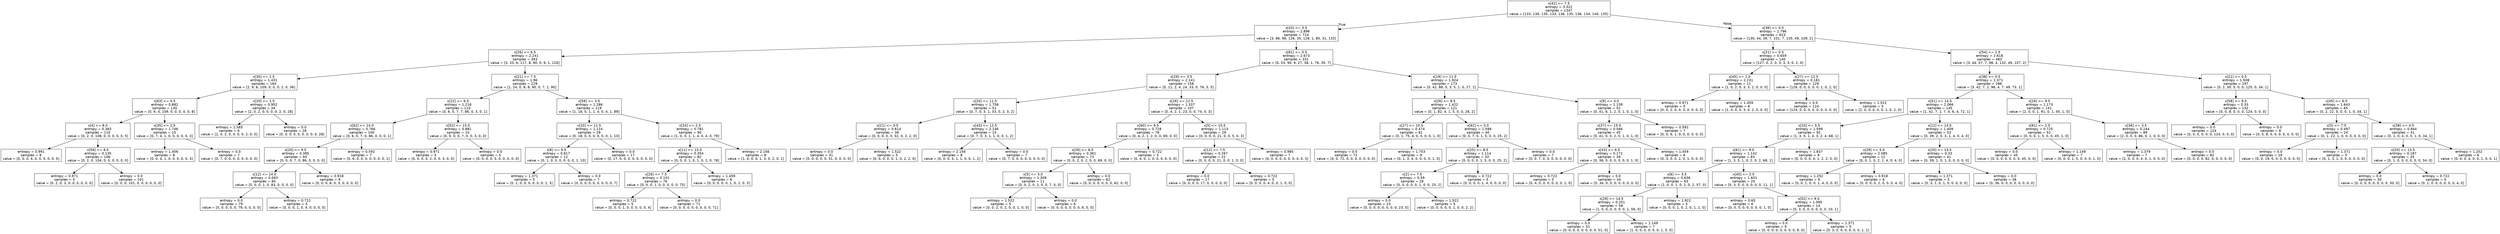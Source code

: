 digraph Tree {
node [shape=box, fontname="helvetica"] ;
edge [fontname="helvetica"] ;
0 [label="x[42] <= 7.5\nentropy = 3.322\nsamples = 1347\nvalue = [133, 130, 135, 133, 136, 135, 136, 134, 140, 135]"] ;
1 [label="x[43] <= 3.5\nentropy = 2.896\nsamples = 724\nvalue = [3, 86, 96, 126, 35, 128, 1, 85, 31, 133]"] ;
0 -> 1 [labeldistance=2.5, labelangle=45, headlabel="True"] ;
2 [label="x[26] <= 6.5\nentropy = 2.241\nsamples = 393\nvalue = [3, 33, 6, 117, 8, 90, 0, 9, 1, 126]"] ;
1 -> 2 ;
3 [label="x[30] <= 1.5\nentropy = 1.431\nsamples = 164\nvalue = [2, 9, 6, 109, 0, 0, 0, 2, 0, 36]"] ;
2 -> 3 ;
4 [label="x[63] <= 0.5\nentropy = 0.882\nsamples = 130\nvalue = [0, 9, 4, 109, 0, 0, 0, 0, 0, 8]"] ;
3 -> 4 ;
5 [label="x[4] <= 8.0\nentropy = 0.383\nsamples = 115\nvalue = [0, 2, 0, 108, 0, 0, 0, 0, 0, 5]"] ;
4 -> 5 ;
6 [label="entropy = 0.991\nsamples = 9\nvalue = [0, 0, 0, 4, 0, 0, 0, 0, 0, 5]"] ;
5 -> 6 ;
7 [label="x[59] <= 8.5\nentropy = 0.135\nsamples = 106\nvalue = [0, 2, 0, 104, 0, 0, 0, 0, 0, 0]"] ;
5 -> 7 ;
8 [label="entropy = 0.971\nsamples = 5\nvalue = [0, 2, 0, 3, 0, 0, 0, 0, 0, 0]"] ;
7 -> 8 ;
9 [label="entropy = 0.0\nsamples = 101\nvalue = [0, 0, 0, 101, 0, 0, 0, 0, 0, 0]"] ;
7 -> 9 ;
10 [label="x[35] <= 2.5\nentropy = 1.746\nsamples = 15\nvalue = [0, 7, 4, 1, 0, 0, 0, 0, 0, 3]"] ;
4 -> 10 ;
11 [label="entropy = 1.406\nsamples = 8\nvalue = [0, 0, 4, 1, 0, 0, 0, 0, 0, 3]"] ;
10 -> 11 ;
12 [label="entropy = 0.0\nsamples = 7\nvalue = [0, 7, 0, 0, 0, 0, 0, 0, 0, 0]"] ;
10 -> 12 ;
13 [label="x[20] <= 1.5\nentropy = 0.952\nsamples = 34\nvalue = [2, 0, 2, 0, 0, 0, 0, 2, 0, 28]"] ;
3 -> 13 ;
14 [label="entropy = 1.585\nsamples = 6\nvalue = [2, 0, 2, 0, 0, 0, 0, 2, 0, 0]"] ;
13 -> 14 ;
15 [label="entropy = 0.0\nsamples = 28\nvalue = [0, 0, 0, 0, 0, 0, 0, 0, 0, 28]"] ;
13 -> 15 ;
16 [label="x[21] <= 7.5\nentropy = 1.96\nsamples = 229\nvalue = [1, 24, 0, 8, 8, 90, 0, 7, 1, 90]"] ;
2 -> 16 ;
17 [label="x[22] <= 6.0\nentropy = 1.216\nsamples = 110\nvalue = [0, 6, 0, 7, 7, 86, 0, 3, 0, 1]"] ;
16 -> 17 ;
18 [label="x[62] <= 14.0\nentropy = 0.766\nsamples = 100\nvalue = [0, 6, 0, 7, 0, 86, 0, 0, 0, 1]"] ;
17 -> 18 ;
19 [label="x[20] <= 9.5\nentropy = 0.385\nsamples = 93\nvalue = [0, 0, 0, 7, 0, 86, 0, 0, 0, 0]"] ;
18 -> 19 ;
20 [label="x[12] <= 14.0\nentropy = 0.093\nsamples = 84\nvalue = [0, 0, 0, 1, 0, 83, 0, 0, 0, 0]"] ;
19 -> 20 ;
21 [label="entropy = 0.0\nsamples = 79\nvalue = [0, 0, 0, 0, 0, 79, 0, 0, 0, 0]"] ;
20 -> 21 ;
22 [label="entropy = 0.722\nsamples = 5\nvalue = [0, 0, 0, 1, 0, 4, 0, 0, 0, 0]"] ;
20 -> 22 ;
23 [label="entropy = 0.918\nsamples = 9\nvalue = [0, 0, 0, 6, 0, 3, 0, 0, 0, 0]"] ;
19 -> 23 ;
24 [label="entropy = 0.592\nsamples = 7\nvalue = [0, 6, 0, 0, 0, 0, 0, 0, 0, 1]"] ;
18 -> 24 ;
25 [label="x[52] <= 15.5\nentropy = 0.881\nsamples = 10\nvalue = [0, 0, 0, 0, 7, 0, 0, 3, 0, 0]"] ;
17 -> 25 ;
26 [label="entropy = 0.971\nsamples = 5\nvalue = [0, 0, 0, 0, 2, 0, 0, 3, 0, 0]"] ;
25 -> 26 ;
27 [label="entropy = 0.0\nsamples = 5\nvalue = [0, 0, 0, 0, 5, 0, 0, 0, 0, 0]"] ;
25 -> 27 ;
28 [label="x[59] <= 3.5\nentropy = 1.286\nsamples = 119\nvalue = [1, 18, 0, 1, 1, 4, 0, 4, 1, 89]"] ;
16 -> 28 ;
29 [label="x[20] <= 11.5\nentropy = 1.124\nsamples = 29\nvalue = [0, 18, 0, 0, 0, 0, 0, 0, 1, 10]"] ;
28 -> 29 ;
30 [label="x[6] <= 9.5\nentropy = 0.817\nsamples = 12\nvalue = [0, 1, 0, 0, 0, 0, 0, 0, 1, 10]"] ;
29 -> 30 ;
31 [label="entropy = 1.371\nsamples = 5\nvalue = [0, 1, 0, 0, 0, 0, 0, 0, 1, 3]"] ;
30 -> 31 ;
32 [label="entropy = 0.0\nsamples = 7\nvalue = [0, 0, 0, 0, 0, 0, 0, 0, 0, 7]"] ;
30 -> 32 ;
33 [label="entropy = 0.0\nsamples = 17\nvalue = [0, 17, 0, 0, 0, 0, 0, 0, 0, 0]"] ;
29 -> 33 ;
34 [label="x[33] <= 2.5\nentropy = 0.781\nsamples = 90\nvalue = [1, 0, 0, 1, 1, 4, 0, 4, 0, 79]"] ;
28 -> 34 ;
35 [label="x[11] <= 15.5\nentropy = 0.354\nsamples = 82\nvalue = [0, 0, 0, 1, 0, 1, 0, 2, 0, 78]"] ;
34 -> 35 ;
36 [label="x[26] <= 7.5\nentropy = 0.101\nsamples = 76\nvalue = [0, 0, 0, 1, 0, 0, 0, 0, 0, 75]"] ;
35 -> 36 ;
37 [label="entropy = 0.722\nsamples = 5\nvalue = [0, 0, 0, 1, 0, 0, 0, 0, 0, 4]"] ;
36 -> 37 ;
38 [label="entropy = 0.0\nsamples = 71\nvalue = [0, 0, 0, 0, 0, 0, 0, 0, 0, 71]"] ;
36 -> 38 ;
39 [label="entropy = 1.459\nsamples = 6\nvalue = [0, 0, 0, 0, 0, 1, 0, 2, 0, 3]"] ;
35 -> 39 ;
40 [label="entropy = 2.156\nsamples = 8\nvalue = [1, 0, 0, 0, 1, 3, 0, 2, 0, 1]"] ;
34 -> 40 ;
41 [label="x[61] <= 0.5\nentropy = 2.673\nsamples = 331\nvalue = [0, 53, 90, 9, 27, 38, 1, 76, 30, 7]"] ;
1 -> 41 ;
42 [label="x[29] <= 3.5\nentropy = 2.141\nsamples = 158\nvalue = [0, 11, 2, 4, 24, 33, 0, 76, 3, 5]"] ;
41 -> 42 ;
43 [label="x[20] <= 11.5\nentropy = 1.758\nsamples = 51\nvalue = [0, 7, 0, 3, 1, 33, 0, 2, 3, 2]"] ;
42 -> 43 ;
44 [label="x[21] <= 3.5\nentropy = 0.614\nsamples = 36\nvalue = [0, 0, 0, 0, 0, 32, 0, 2, 2, 0]"] ;
43 -> 44 ;
45 [label="entropy = 0.0\nsamples = 31\nvalue = [0, 0, 0, 0, 0, 31, 0, 0, 0, 0]"] ;
44 -> 45 ;
46 [label="entropy = 1.522\nsamples = 5\nvalue = [0, 0, 0, 0, 0, 1, 0, 2, 2, 0]"] ;
44 -> 46 ;
47 [label="x[43] <= 12.5\nentropy = 2.146\nsamples = 15\nvalue = [0, 7, 0, 3, 1, 1, 0, 0, 1, 2]"] ;
43 -> 47 ;
48 [label="entropy = 2.156\nsamples = 8\nvalue = [0, 0, 0, 3, 1, 1, 0, 0, 1, 2]"] ;
47 -> 48 ;
49 [label="entropy = 0.0\nsamples = 7\nvalue = [0, 7, 0, 0, 0, 0, 0, 0, 0, 0]"] ;
47 -> 49 ;
50 [label="x[26] <= 12.5\nentropy = 1.337\nsamples = 107\nvalue = [0, 4, 2, 1, 23, 0, 0, 74, 0, 3]"] ;
42 -> 50 ;
51 [label="x[60] <= 9.5\nentropy = 0.728\nsamples = 78\nvalue = [0, 4, 2, 1, 2, 0, 0, 69, 0, 0]"] ;
50 -> 51 ;
52 [label="x[29] <= 8.5\nentropy = 0.361\nsamples = 73\nvalue = [0, 0, 2, 0, 2, 0, 0, 69, 0, 0]"] ;
51 -> 52 ;
53 [label="x[5] <= 3.0\nentropy = 1.309\nsamples = 11\nvalue = [0, 0, 2, 0, 2, 0, 0, 7, 0, 0]"] ;
52 -> 53 ;
54 [label="entropy = 1.522\nsamples = 5\nvalue = [0, 0, 2, 0, 2, 0, 0, 1, 0, 0]"] ;
53 -> 54 ;
55 [label="entropy = 0.0\nsamples = 6\nvalue = [0, 0, 0, 0, 0, 0, 0, 6, 0, 0]"] ;
53 -> 55 ;
56 [label="entropy = 0.0\nsamples = 62\nvalue = [0, 0, 0, 0, 0, 0, 0, 62, 0, 0]"] ;
52 -> 56 ;
57 [label="entropy = 0.722\nsamples = 5\nvalue = [0, 4, 0, 1, 0, 0, 0, 0, 0, 0]"] ;
51 -> 57 ;
58 [label="x[5] <= 10.5\nentropy = 1.113\nsamples = 29\nvalue = [0, 0, 0, 0, 21, 0, 0, 5, 0, 3]"] ;
50 -> 58 ;
59 [label="x[12] <= 7.5\nentropy = 0.267\nsamples = 22\nvalue = [0, 0, 0, 0, 21, 0, 0, 1, 0, 0]"] ;
58 -> 59 ;
60 [label="entropy = 0.0\nsamples = 17\nvalue = [0, 0, 0, 0, 17, 0, 0, 0, 0, 0]"] ;
59 -> 60 ;
61 [label="entropy = 0.722\nsamples = 5\nvalue = [0, 0, 0, 0, 4, 0, 0, 1, 0, 0]"] ;
59 -> 61 ;
62 [label="entropy = 0.985\nsamples = 7\nvalue = [0, 0, 0, 0, 0, 0, 0, 4, 0, 3]"] ;
58 -> 62 ;
63 [label="x[19] <= 11.5\nentropy = 1.924\nsamples = 173\nvalue = [0, 42, 88, 5, 3, 5, 1, 0, 27, 2]"] ;
41 -> 63 ;
64 [label="x[26] <= 8.5\nentropy = 1.422\nsamples = 121\nvalue = [0, 1, 82, 4, 1, 5, 0, 0, 26, 2]"] ;
63 -> 64 ;
65 [label="x[27] <= 10.5\nentropy = 0.474\nsamples = 81\nvalue = [0, 1, 75, 4, 0, 0, 0, 0, 1, 0]"] ;
64 -> 65 ;
66 [label="entropy = 0.0\nsamples = 72\nvalue = [0, 0, 72, 0, 0, 0, 0, 0, 0, 0]"] ;
65 -> 66 ;
67 [label="entropy = 1.753\nsamples = 9\nvalue = [0, 1, 3, 4, 0, 0, 0, 0, 1, 0]"] ;
65 -> 67 ;
68 [label="x[62] <= 3.0\nentropy = 1.588\nsamples = 40\nvalue = [0, 0, 7, 0, 1, 5, 0, 0, 25, 2]"] ;
64 -> 68 ;
69 [label="x[25] <= 8.5\nentropy = 1.114\nsamples = 33\nvalue = [0, 0, 0, 0, 1, 5, 0, 0, 25, 2]"] ;
68 -> 69 ;
70 [label="x[2] <= 7.5\nentropy = 0.59\nsamples = 28\nvalue = [0, 0, 0, 0, 0, 1, 0, 0, 25, 2]"] ;
69 -> 70 ;
71 [label="entropy = 0.0\nsamples = 23\nvalue = [0, 0, 0, 0, 0, 0, 0, 0, 23, 0]"] ;
70 -> 71 ;
72 [label="entropy = 1.522\nsamples = 5\nvalue = [0, 0, 0, 0, 0, 1, 0, 0, 2, 2]"] ;
70 -> 72 ;
73 [label="entropy = 0.722\nsamples = 5\nvalue = [0, 0, 0, 0, 1, 4, 0, 0, 0, 0]"] ;
69 -> 73 ;
74 [label="entropy = 0.0\nsamples = 7\nvalue = [0, 0, 7, 0, 0, 0, 0, 0, 0, 0]"] ;
68 -> 74 ;
75 [label="x[9] <= 4.0\nentropy = 1.139\nsamples = 52\nvalue = [0, 41, 6, 1, 2, 0, 1, 0, 1, 0]"] ;
63 -> 75 ;
76 [label="x[37] <= 15.0\nentropy = 0.566\nsamples = 45\nvalue = [0, 41, 0, 0, 2, 0, 1, 0, 1, 0]"] ;
75 -> 76 ;
77 [label="x[43] <= 6.5\nentropy = 0.172\nsamples = 39\nvalue = [0, 38, 0, 0, 0, 0, 0, 0, 1, 0]"] ;
76 -> 77 ;
78 [label="entropy = 0.722\nsamples = 5\nvalue = [0, 4, 0, 0, 0, 0, 0, 0, 1, 0]"] ;
77 -> 78 ;
79 [label="entropy = 0.0\nsamples = 34\nvalue = [0, 34, 0, 0, 0, 0, 0, 0, 0, 0]"] ;
77 -> 79 ;
80 [label="entropy = 1.459\nsamples = 6\nvalue = [0, 3, 0, 0, 2, 0, 1, 0, 0, 0]"] ;
76 -> 80 ;
81 [label="entropy = 0.592\nsamples = 7\nvalue = [0, 0, 6, 1, 0, 0, 0, 0, 0, 0]"] ;
75 -> 81 ;
82 [label="x[36] <= 0.5\nentropy = 2.796\nsamples = 623\nvalue = [130, 44, 39, 7, 101, 7, 135, 49, 109, 2]"] ;
0 -> 82 [labeldistance=2.5, labelangle=-45, headlabel="False"] ;
83 [label="x[21] <= 0.5\nentropy = 0.659\nsamples = 140\nvalue = [127, 0, 2, 0, 3, 3, 3, 0, 2, 0]"] ;
82 -> 83 ;
84 [label="x[45] <= 1.0\nentropy = 2.231\nsamples = 11\nvalue = [1, 0, 2, 0, 3, 3, 2, 0, 0, 0]"] ;
83 -> 84 ;
85 [label="entropy = 0.971\nsamples = 5\nvalue = [0, 0, 2, 0, 0, 3, 0, 0, 0, 0]"] ;
84 -> 85 ;
86 [label="entropy = 1.459\nsamples = 6\nvalue = [1, 0, 0, 0, 3, 0, 2, 0, 0, 0]"] ;
84 -> 86 ;
87 [label="x[27] <= 12.5\nentropy = 0.181\nsamples = 129\nvalue = [126, 0, 0, 0, 0, 0, 1, 0, 2, 0]"] ;
83 -> 87 ;
88 [label="entropy = 0.0\nsamples = 124\nvalue = [124, 0, 0, 0, 0, 0, 0, 0, 0, 0]"] ;
87 -> 88 ;
89 [label="entropy = 1.522\nsamples = 5\nvalue = [2, 0, 0, 0, 0, 0, 1, 0, 2, 0]"] ;
87 -> 89 ;
90 [label="x[54] <= 1.5\nentropy = 2.618\nsamples = 483\nvalue = [3, 44, 37, 7, 98, 4, 132, 49, 107, 2]"] ;
82 -> 90 ;
91 [label="x[38] <= 0.5\nentropy = 2.371\nsamples = 286\nvalue = [3, 42, 7, 2, 98, 4, 7, 49, 73, 1]"] ;
90 -> 91 ;
92 [label="x[51] <= 14.5\nentropy = 2.066\nsamples = 145\nvalue = [1, 42, 7, 1, 7, 4, 6, 4, 72, 1]"] ;
91 -> 92 ;
93 [label="x[33] <= 5.5\nentropy = 1.599\nsamples = 92\nvalue = [1, 3, 5, 1, 4, 3, 2, 4, 68, 1]"] ;
92 -> 93 ;
94 [label="x[61] <= 9.0\nentropy = 1.142\nsamples = 83\nvalue = [1, 3, 5, 1, 0, 2, 0, 2, 68, 1]"] ;
93 -> 94 ;
95 [label="x[6] <= 3.5\nentropy = 0.636\nsamples = 63\nvalue = [1, 0, 0, 1, 0, 2, 0, 2, 57, 0]"] ;
94 -> 95 ;
96 [label="x[29] <= 14.5\nentropy = 0.251\nsamples = 58\nvalue = [1, 0, 0, 0, 0, 0, 0, 1, 56, 0]"] ;
95 -> 96 ;
97 [label="entropy = 0.0\nsamples = 51\nvalue = [0, 0, 0, 0, 0, 0, 0, 0, 51, 0]"] ;
96 -> 97 ;
98 [label="entropy = 1.149\nsamples = 7\nvalue = [1, 0, 0, 0, 0, 0, 0, 1, 5, 0]"] ;
96 -> 98 ;
99 [label="entropy = 1.922\nsamples = 5\nvalue = [0, 0, 0, 1, 0, 2, 0, 1, 1, 0]"] ;
95 -> 99 ;
100 [label="x[45] <= 2.5\nentropy = 1.601\nsamples = 20\nvalue = [0, 3, 5, 0, 0, 0, 0, 0, 11, 1]"] ;
94 -> 100 ;
101 [label="entropy = 0.65\nsamples = 6\nvalue = [0, 0, 5, 0, 0, 0, 0, 0, 1, 0]"] ;
100 -> 101 ;
102 [label="x[52] <= 9.0\nentropy = 1.095\nsamples = 14\nvalue = [0, 3, 0, 0, 0, 0, 0, 0, 10, 1]"] ;
100 -> 102 ;
103 [label="entropy = 0.0\nsamples = 9\nvalue = [0, 0, 0, 0, 0, 0, 0, 0, 9, 0]"] ;
102 -> 103 ;
104 [label="entropy = 1.371\nsamples = 5\nvalue = [0, 3, 0, 0, 0, 0, 0, 0, 1, 1]"] ;
102 -> 104 ;
105 [label="entropy = 1.837\nsamples = 9\nvalue = [0, 0, 0, 0, 4, 1, 2, 2, 0, 0]"] ;
93 -> 105 ;
106 [label="x[12] <= 13.5\nentropy = 1.409\nsamples = 53\nvalue = [0, 39, 2, 0, 3, 1, 4, 0, 4, 0]"] ;
92 -> 106 ;
107 [label="x[29] <= 5.0\nentropy = 2.085\nsamples = 12\nvalue = [0, 0, 1, 0, 2, 1, 4, 0, 4, 0]"] ;
106 -> 107 ;
108 [label="entropy = 1.252\nsamples = 6\nvalue = [0, 0, 1, 0, 0, 1, 4, 0, 0, 0]"] ;
107 -> 108 ;
109 [label="entropy = 0.918\nsamples = 6\nvalue = [0, 0, 0, 0, 2, 0, 0, 0, 4, 0]"] ;
107 -> 109 ;
110 [label="x[20] <= 13.5\nentropy = 0.33\nsamples = 41\nvalue = [0, 39, 1, 0, 1, 0, 0, 0, 0, 0]"] ;
106 -> 110 ;
111 [label="entropy = 1.371\nsamples = 5\nvalue = [0, 3, 1, 0, 1, 0, 0, 0, 0, 0]"] ;
110 -> 111 ;
112 [label="entropy = 0.0\nsamples = 36\nvalue = [0, 36, 0, 0, 0, 0, 0, 0, 0, 0]"] ;
110 -> 112 ;
113 [label="x[26] <= 9.5\nentropy = 1.173\nsamples = 141\nvalue = [2, 0, 0, 1, 91, 0, 1, 45, 1, 0]"] ;
91 -> 113 ;
114 [label="x[61] <= 1.5\nentropy = 0.725\nsamples = 52\nvalue = [0, 0, 0, 1, 5, 0, 0, 45, 1, 0]"] ;
113 -> 114 ;
115 [label="entropy = 0.0\nsamples = 45\nvalue = [0, 0, 0, 0, 0, 0, 0, 45, 0, 0]"] ;
114 -> 115 ;
116 [label="entropy = 1.149\nsamples = 7\nvalue = [0, 0, 0, 1, 5, 0, 0, 0, 1, 0]"] ;
114 -> 116 ;
117 [label="x[36] <= 3.5\nentropy = 0.244\nsamples = 89\nvalue = [2, 0, 0, 0, 86, 0, 1, 0, 0, 0]"] ;
113 -> 117 ;
118 [label="entropy = 1.379\nsamples = 7\nvalue = [2, 0, 0, 0, 4, 0, 1, 0, 0, 0]"] ;
117 -> 118 ;
119 [label="entropy = 0.0\nsamples = 82\nvalue = [0, 0, 0, 0, 82, 0, 0, 0, 0, 0]"] ;
117 -> 119 ;
120 [label="x[21] <= 0.5\nentropy = 1.508\nsamples = 197\nvalue = [0, 2, 30, 5, 0, 0, 125, 0, 34, 1]"] ;
90 -> 120 ;
121 [label="x[58] <= 9.0\nentropy = 0.33\nsamples = 132\nvalue = [0, 0, 8, 0, 0, 0, 124, 0, 0, 0]"] ;
120 -> 121 ;
122 [label="entropy = 0.0\nsamples = 124\nvalue = [0, 0, 0, 0, 0, 0, 124, 0, 0, 0]"] ;
121 -> 122 ;
123 [label="entropy = 0.0\nsamples = 8\nvalue = [0, 0, 8, 0, 0, 0, 0, 0, 0, 0]"] ;
121 -> 123 ;
124 [label="x[45] <= 6.0\nentropy = 1.643\nsamples = 65\nvalue = [0, 2, 22, 5, 0, 0, 1, 0, 34, 1]"] ;
120 -> 124 ;
125 [label="x[5] <= 7.5\nentropy = 0.497\nsamples = 24\nvalue = [0, 1, 22, 1, 0, 0, 0, 0, 0, 0]"] ;
124 -> 125 ;
126 [label="entropy = 0.0\nsamples = 19\nvalue = [0, 0, 19, 0, 0, 0, 0, 0, 0, 0]"] ;
125 -> 126 ;
127 [label="entropy = 1.371\nsamples = 5\nvalue = [0, 1, 3, 1, 0, 0, 0, 0, 0, 0]"] ;
125 -> 127 ;
128 [label="x[38] <= 4.5\nentropy = 0.944\nsamples = 41\nvalue = [0, 1, 0, 4, 0, 0, 1, 0, 34, 1]"] ;
124 -> 128 ;
129 [label="x[20] <= 13.5\nentropy = 0.187\nsamples = 35\nvalue = [0, 1, 0, 0, 0, 0, 0, 0, 34, 0]"] ;
128 -> 129 ;
130 [label="entropy = 0.0\nsamples = 30\nvalue = [0, 0, 0, 0, 0, 0, 0, 0, 30, 0]"] ;
129 -> 130 ;
131 [label="entropy = 0.722\nsamples = 5\nvalue = [0, 1, 0, 0, 0, 0, 0, 0, 4, 0]"] ;
129 -> 131 ;
132 [label="entropy = 1.252\nsamples = 6\nvalue = [0, 0, 0, 4, 0, 0, 1, 0, 0, 1]"] ;
128 -> 132 ;
}